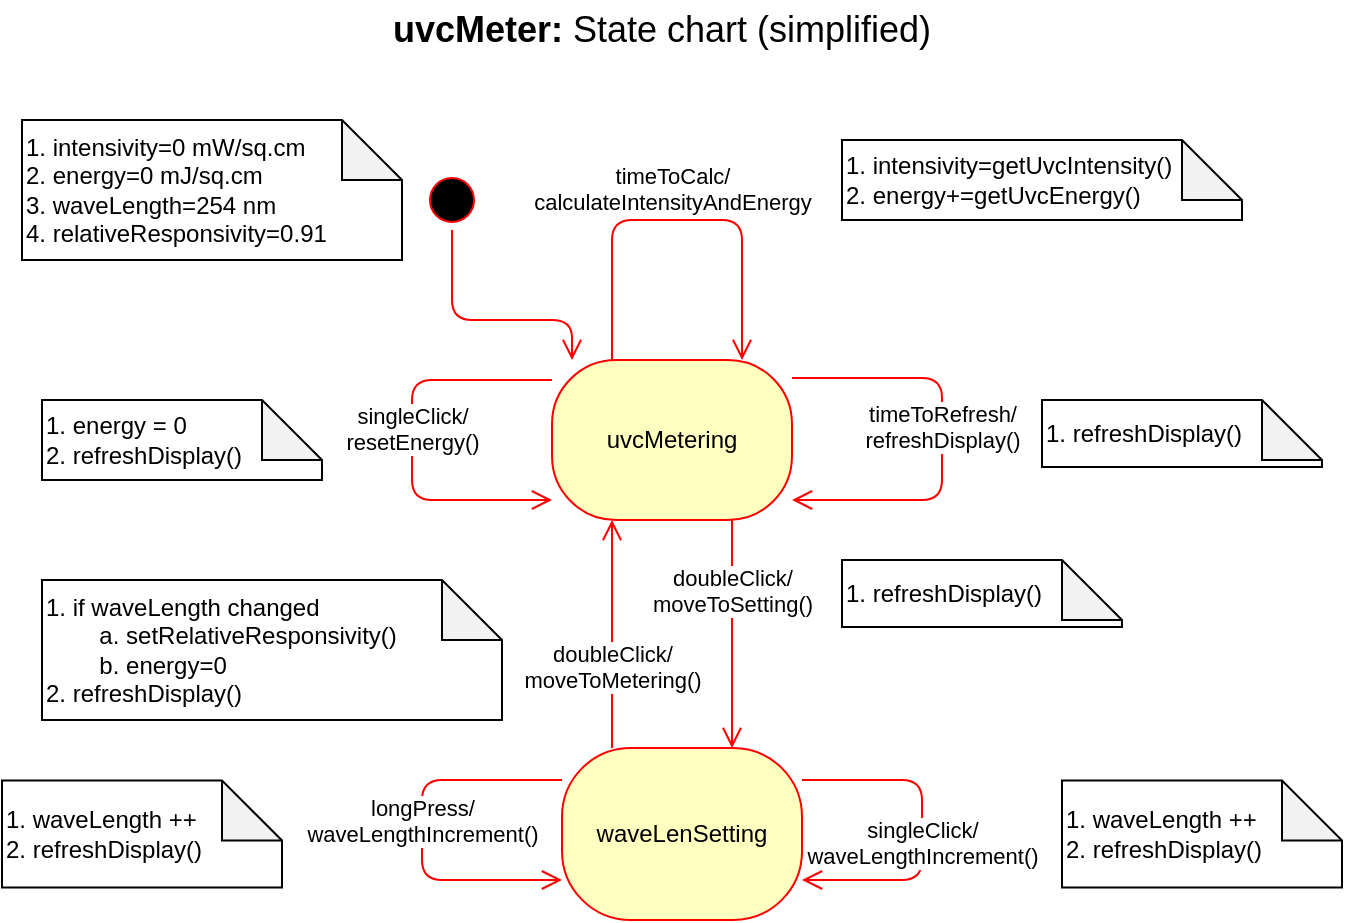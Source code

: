 <mxfile version="20.3.0" type="device"><diagram name="Page-1" id="58cdce13-f638-feb5-8d6f-7d28b1aa9fa0"><mxGraphModel dx="934" dy="898" grid="1" gridSize="10" guides="1" tooltips="1" connect="1" arrows="1" fold="1" page="1" pageScale="1" pageWidth="827" pageHeight="1169" background="none" math="0" shadow="0"><root><mxCell id="0"/><mxCell id="1" parent="0"/><mxCell id="wXMwwfD9B1j9khm0vRCt-19" value="uvcMetering" style="rounded=1;whiteSpace=wrap;html=1;arcSize=40;fontColor=#000000;fillColor=#ffffc0;strokeColor=#ff0000;" parent="1" vertex="1"><mxGeometry x="335" y="390" width="120" height="80" as="geometry"/></mxCell><mxCell id="wXMwwfD9B1j9khm0vRCt-21" value="waveLenSetting" style="rounded=1;whiteSpace=wrap;html=1;arcSize=40;fontColor=#000000;fillColor=#ffffc0;strokeColor=#ff0000;" parent="1" vertex="1"><mxGeometry x="340" y="584" width="120" height="86" as="geometry"/></mxCell><mxCell id="wXMwwfD9B1j9khm0vRCt-23" value="doubleClick/&lt;br&gt;moveToSetting()" style="edgeStyle=orthogonalEdgeStyle;html=1;verticalAlign=bottom;endArrow=open;endSize=8;strokeColor=#ff0000;rounded=1;" parent="1" source="wXMwwfD9B1j9khm0vRCt-19" target="wXMwwfD9B1j9khm0vRCt-21" edge="1"><mxGeometry x="-0.111" relative="1" as="geometry"><mxPoint x="425" y="540" as="targetPoint"/><mxPoint x="415" y="485" as="sourcePoint"/><Array as="points"><mxPoint x="425" y="510"/><mxPoint x="425" y="510"/></Array><mxPoint as="offset"/></mxGeometry></mxCell><mxCell id="wXMwwfD9B1j9khm0vRCt-26" value="" style="ellipse;html=1;shape=startState;fillColor=#000000;strokeColor=#ff0000;" parent="1" vertex="1"><mxGeometry x="270" y="295" width="30" height="30" as="geometry"/></mxCell><mxCell id="wXMwwfD9B1j9khm0vRCt-27" value="" style="edgeStyle=orthogonalEdgeStyle;html=1;verticalAlign=bottom;endArrow=open;endSize=8;strokeColor=#ff0000;rounded=1;" parent="1" source="wXMwwfD9B1j9khm0vRCt-26" target="wXMwwfD9B1j9khm0vRCt-19" edge="1"><mxGeometry relative="1" as="geometry"><mxPoint x="280" y="410" as="targetPoint"/><Array as="points"><mxPoint x="285" y="370"/><mxPoint x="345" y="370"/></Array></mxGeometry></mxCell><mxCell id="wXMwwfD9B1j9khm0vRCt-29" value="doubleClick/&lt;br&gt;moveToMetering()" style="edgeStyle=orthogonalEdgeStyle;html=1;verticalAlign=bottom;endArrow=open;endSize=8;strokeColor=#ff0000;rounded=1;" parent="1" source="wXMwwfD9B1j9khm0vRCt-21" target="wXMwwfD9B1j9khm0vRCt-19" edge="1"><mxGeometry x="-0.556" relative="1" as="geometry"><mxPoint x="435" y="620" as="targetPoint"/><mxPoint x="435" y="480" as="sourcePoint"/><Array as="points"><mxPoint x="365" y="520"/><mxPoint x="365" y="520"/></Array><mxPoint as="offset"/></mxGeometry></mxCell><mxCell id="wXMwwfD9B1j9khm0vRCt-31" value="singleClick/&lt;br&gt;waveLengthIncrement()" style="edgeStyle=orthogonalEdgeStyle;html=1;verticalAlign=bottom;endArrow=open;endSize=8;strokeColor=#ff0000;rounded=1;" parent="1" source="wXMwwfD9B1j9khm0vRCt-21" target="wXMwwfD9B1j9khm0vRCt-21" edge="1"><mxGeometry x="0.25" relative="1" as="geometry"><mxPoint x="470" y="624" as="targetPoint"/><mxPoint x="470" y="604" as="sourcePoint"/><Array as="points"><mxPoint x="520" y="600"/><mxPoint x="520" y="650"/></Array><mxPoint as="offset"/></mxGeometry></mxCell><mxCell id="wXMwwfD9B1j9khm0vRCt-32" value="longPress/&lt;br&gt;waveLengthIncrement()" style="edgeStyle=orthogonalEdgeStyle;html=1;verticalAlign=bottom;endArrow=open;endSize=8;strokeColor=#ff0000;rounded=1;" parent="1" source="wXMwwfD9B1j9khm0vRCt-21" target="wXMwwfD9B1j9khm0vRCt-21" edge="1"><mxGeometry x="0.112" relative="1" as="geometry"><mxPoint x="80" y="654" as="targetPoint"/><mxPoint x="80" y="614" as="sourcePoint"/><Array as="points"><mxPoint x="270" y="600"/><mxPoint x="270" y="650"/></Array><mxPoint as="offset"/></mxGeometry></mxCell><mxCell id="wXMwwfD9B1j9khm0vRCt-34" value="timeToCalc/&lt;br&gt;calculateIntensityAndEnergy" style="edgeStyle=orthogonalEdgeStyle;html=1;verticalAlign=bottom;endArrow=open;endSize=8;strokeColor=#ff0000;rounded=1;horizontal=1;" parent="1" source="wXMwwfD9B1j9khm0vRCt-19" target="wXMwwfD9B1j9khm0vRCt-19" edge="1"><mxGeometry x="-0.024" relative="1" as="geometry"><mxPoint x="395" y="320" as="targetPoint"/><mxPoint x="395" y="300" as="sourcePoint"/><Array as="points"><mxPoint x="365" y="320"/><mxPoint x="430" y="320"/></Array><mxPoint as="offset"/></mxGeometry></mxCell><mxCell id="wXMwwfD9B1j9khm0vRCt-37" value="singleClick/&lt;br&gt;resetEnergy()" style="edgeStyle=orthogonalEdgeStyle;html=1;verticalAlign=bottom;endArrow=open;endSize=8;strokeColor=#ff0000;rounded=1;" parent="1" source="wXMwwfD9B1j9khm0vRCt-19" target="wXMwwfD9B1j9khm0vRCt-19" edge="1"><mxGeometry x="0.1" relative="1" as="geometry"><mxPoint x="305" y="460" as="targetPoint"/><mxPoint x="305" y="420" as="sourcePoint"/><Array as="points"><mxPoint x="265" y="400"/><mxPoint x="265" y="460"/></Array><mxPoint as="offset"/></mxGeometry></mxCell><mxCell id="HV13i9wGQncrPyvzk_8C-1" value="uvcMeter:&amp;nbsp;&lt;span style=&quot;font-weight: normal;&quot;&gt;State chart (simplified)&lt;/span&gt;" style="text;html=1;strokeColor=none;fillColor=none;align=center;verticalAlign=middle;whiteSpace=wrap;rounded=0;fontStyle=1;fontSize=18;" parent="1" vertex="1"><mxGeometry x="210" y="210" width="360" height="30" as="geometry"/></mxCell><mxCell id="M5Nj--6yujwuvWVQxQ7C-3" value="1. waveLength ++&lt;br&gt;&lt;div&gt;&lt;span&gt;2. refreshDisplay()&lt;/span&gt;&lt;/div&gt;" style="shape=note;whiteSpace=wrap;html=1;backgroundOutline=1;darkOpacity=0.05;align=left;" parent="1" vertex="1"><mxGeometry x="590" y="600.25" width="140" height="53.5" as="geometry"/></mxCell><mxCell id="M5Nj--6yujwuvWVQxQ7C-4" value="timeToRefresh/&lt;br&gt;refreshDisplay()" style="edgeStyle=orthogonalEdgeStyle;html=1;verticalAlign=bottom;endArrow=open;endSize=8;strokeColor=#ff0000;rounded=1;horizontal=1;" parent="1" source="wXMwwfD9B1j9khm0vRCt-19" target="wXMwwfD9B1j9khm0vRCt-19" edge="1"><mxGeometry x="0.084" relative="1" as="geometry"><mxPoint x="440" y="390" as="targetPoint"/><mxPoint x="470" y="380" as="sourcePoint"/><Array as="points"><mxPoint x="530" y="399"/><mxPoint x="530" y="460"/></Array><mxPoint as="offset"/></mxGeometry></mxCell><mxCell id="M5Nj--6yujwuvWVQxQ7C-6" value="1. energy = 0&lt;br&gt;2. refreshDisplay()" style="shape=note;whiteSpace=wrap;html=1;backgroundOutline=1;darkOpacity=0.05;align=left;" parent="1" vertex="1"><mxGeometry x="80" y="410" width="140" height="40" as="geometry"/></mxCell><mxCell id="M5Nj--6yujwuvWVQxQ7C-10" value="1. intensivity=getUvcIntensity()&lt;br&gt;2. energy+=getUvcEnergy()" style="shape=note;whiteSpace=wrap;html=1;backgroundOutline=1;darkOpacity=0.05;align=left;" parent="1" vertex="1"><mxGeometry x="480" y="280" width="200" height="40" as="geometry"/></mxCell><mxCell id="TLXHBSugS5HVwwmJrx-O-1" value="1. intensivity=0 mW/sq.cm&lt;br&gt;2. energy=0 mJ/sq.cm&lt;br&gt;3. waveLength=254 nm&lt;br&gt;4. relativeResponsivity=0.91" style="shape=note;whiteSpace=wrap;html=1;backgroundOutline=1;darkOpacity=0.05;align=left;" parent="1" vertex="1"><mxGeometry x="70" y="270" width="190" height="70" as="geometry"/></mxCell><mxCell id="mpyHCsgjbYJ7WUbf7Xln-3" value="1.&amp;nbsp;&lt;span style=&quot;background-color: initial;&quot;&gt;refreshDisplay()&lt;/span&gt;" style="shape=note;whiteSpace=wrap;html=1;backgroundOutline=1;darkOpacity=0.05;align=left;" parent="1" vertex="1"><mxGeometry x="580" y="410" width="140" height="33.5" as="geometry"/></mxCell><mxCell id="mpyHCsgjbYJ7WUbf7Xln-4" value="1. waveLength ++&lt;br&gt;&lt;div&gt;&lt;span&gt;2. refreshDisplay()&lt;/span&gt;&lt;/div&gt;" style="shape=note;whiteSpace=wrap;html=1;backgroundOutline=1;darkOpacity=0.05;align=left;" parent="1" vertex="1"><mxGeometry x="60" y="600.25" width="140" height="53.5" as="geometry"/></mxCell><mxCell id="qq1h4xyTM2YGi16Ui9kX-2" value="1. if waveLength changed&lt;br&gt;&lt;span style=&quot;white-space: pre;&quot;&gt;&#9;&lt;/span&gt;a. setRelativeResponsivity()&lt;br&gt;&lt;span style=&quot;white-space: pre;&quot;&gt;&#9;&lt;/span&gt;b. energy=0&amp;nbsp;&lt;br&gt;2. refreshDisplay()" style="shape=note;whiteSpace=wrap;html=1;backgroundOutline=1;darkOpacity=0.05;align=left;" parent="1" vertex="1"><mxGeometry x="80" y="500" width="230" height="70" as="geometry"/></mxCell><mxCell id="_xwqxhpi5x03EJWCQHwl-1" value="1.&amp;nbsp;&lt;span style=&quot;background-color: initial;&quot;&gt;refreshDisplay()&lt;/span&gt;" style="shape=note;whiteSpace=wrap;html=1;backgroundOutline=1;darkOpacity=0.05;align=left;" vertex="1" parent="1"><mxGeometry x="480" y="490" width="140" height="33.5" as="geometry"/></mxCell></root></mxGraphModel></diagram></mxfile>
